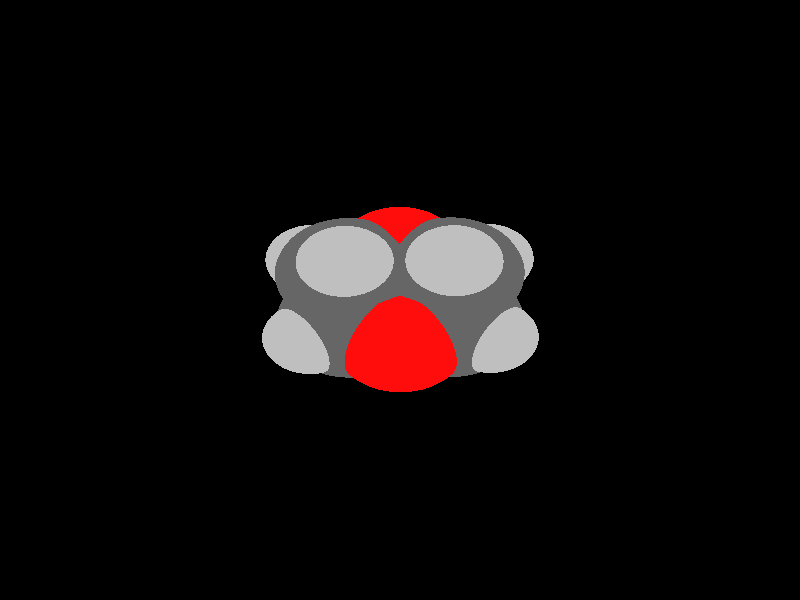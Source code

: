 global_settings {
	ambient_light rgb <0.200000002980232, 0.200000002980232, 0.200000002980232>
	max_trace_level 15
}

background { color rgb <0,0,0> }

camera {
	perspective
	location <-0.0398362750367897, -5.18681343955709, 24.9316440692024>
	angle 40
	up <0.00880636746097385, 0.979529111046382, 0.20110984188952>
	right <0.999959588721596, -0.00899004581395201, 0> * 1
	direction <0.00180798669222343, 0.20110171478371, -0.979568696669699> }

light_source {
	<19.440793601952, 11.5383582537113, 27.079141119334>
	color rgb <1, 1, 1>
	fade_distance 48.3406932929442
	fade_power 0
	spotlight
	area_light <20, 0, 0>, <0, 0, 20>, 20, 20
	circular
	orient
	point_at <-19.440793601952, -11.5383582537113, -27.079141119334>
}

light_source {
	<-19.1646493036493, 19.1770735330807, -8.43563132447531>
	color rgb <0.300000011920929, 0.300000011920929, 0.300000011920929> shadowless
	fade_distance 48.3406932929442
	fade_power 0
	parallel
	point_at <19.1646493036493, -19.1770735330807, 8.43563132447531>
}

#default {
	finish {ambient 0.5 diffuse 1 specular 0.2 roughness .01 metallic 1}
}

union {
cylinder {
	<0.00485752508427591, -1.40499281591429, 0.202033324079366>, 	<-0.560167264306925, -1.07533209668845, -0.0196575441429308>, 0.075
	pigment { rgbt <1, 0.0500000007450581, 0.0500000007450581, 0> }
}
cylinder {
	<-0.560167264306925, -1.07533209668845, -0.0196575441429308>, 	<-1.16936612801372, -0.719898247887697, -0.258680375620312>, 0.075
	pigment { rgbt <0.400000005960464, 0.400000005960464, 0.400000005960464, 0> }
}
cylinder {
	<0.00485752508427591, -1.40499281591429, 0.202033324079366>, 	<0.571134795248061, -1.07617881213518, -0.0177107335284978>, 0.075
	pigment { rgbt <1, 0.0500000007450581, 0.0500000007450581, 0> }
}
cylinder {
	<0.571134795248061, -1.07617881213518, -0.0177107335284978>, 	<1.18168405949475, -0.721657875733684, -0.254634551177508>, 0.075
	pigment { rgbt <0.400000005960464, 0.400000005960464, 0.400000005960464, 0> }
}
cylinder {
	<-1.16936612801372, -0.719898247887697, -0.258680375620312>, 	<-1.16923899615825, 0.00502285788410833, -0.0170949689909392>, 0.075
	pigment { rgbt <0.400000005960464, 0.400000005960464, 0.400000005960464, 0> }
}
cylinder {
	<-1.16923899615825, 0.00502285788410833, -0.0170949689909392>, 	<-1.16911186430279, 0.729943963655914, 0.224490437638433>, 0.075
	pigment { rgbt <0.400000005960464, 0.400000005960464, 0.400000005960464, 0> }
}
cylinder {
	<-1.16936612801372, -0.719898247887697, -0.258680375620312>, 	<-1.7041879974894, -1.04432643161525, -0.0229021480376114>, 0.075
	pigment { rgbt <0.400000005960464, 0.400000005960464, 0.400000005960464, 0> }
}
cylinder {
	<-1.7041879974894, -1.04432643161525, -0.0229021480376114>, 	<-2.04459913343441, -1.25082316044861, 0.127169378321647>, 0.075
	pigment { rgbt <0.75, 0.75, 0.75, 0> }
}
cylinder {
	<-1.16936612801372, -0.719898247887697, -0.258680375620312>, 	<-1.18347573867308, -0.748985484424974, -0.927473710527402>, 0.075
	pigment { rgbt <0.400000005960464, 0.400000005960464, 0.400000005960464, 0> }
}
cylinder {
	<-1.18347573867308, -0.748985484424974, -0.927473710527402>, 	<-1.19246472917462, -0.76751646300842, -1.35355045212614>, 0.075
	pigment { rgbt <0.75, 0.75, 0.75, 0> }
}
cylinder {
	<-1.16911186430279, 0.729943963655914, 0.224490437638433>, 	<-0.558562620363668, 1.08446434747138, -0.0124341832121187>, 0.075
	pigment { rgbt <0.400000005960464, 0.400000005960464, 0.400000005960464, 0> }
}
cylinder {
	<-0.558562620363668, 1.08446434747138, -0.0124341832121187>, 	<0.00771462952784535, 1.41327783789889, -0.232178985222255>, 0.075
	pigment { rgbt <1, 0.0500000007450581, 0.0500000007450581, 0> }
}
cylinder {
	<-1.16911186430279, 0.729943963655914, 0.224490437638433>, 	<-1.70263306195196, 1.055172200193, -0.0131251360889212>, 0.075
	pigment { rgbt <0.400000005960464, 0.400000005960464, 0.400000005960464, 0> }
}
cylinder {
	<-1.70263306195196, 1.055172200193, -0.0131251360889212>, 	<-2.04221632406265, 1.26217815605831, -0.164366121470906>, 0.075
	pigment { rgbt <0.75, 0.75, 0.75, 0> }
}
cylinder {
	<-1.16911186430279, 0.729943963655914, 0.224490437638433>, 	<-1.18547834065217, 0.759053864885722, 0.893231366800333>, 0.075
	pigment { rgbt <0.400000005960464, 0.400000005960464, 0.400000005960464, 0> }
}
cylinder {
	<-1.18547834065217, 0.759053864885722, 0.893231366800333>, 	<-1.1959051415374, 0.777599282813948, 1.31927472294604>, 0.075
	pigment { rgbt <0.75, 0.75, 0.75, 0> }
}
cylinder {
	<0.00771462952784535, 1.41327783789889, -0.232178985222255>, 	<0.572738882501129, 1.08361730315541, -0.0104865365773852>, 0.075
	pigment { rgbt <1, 0.0500000007450581, 0.0500000007450581, 0> }
}
cylinder {
	<0.572738882501129, 1.08361730315541, -0.0104865365773852>, 	<1.18193716910609, 0.728183652528559, 0.228537999373107>, 0.075
	pigment { rgbt <0.400000005960464, 0.400000005960464, 0.400000005960464, 0> }
}
cylinder {
	<1.18193716910609, 0.728183652528559, 0.228537999373107>, 	<1.18181061430042, 0.00326288839743721, -0.0130482759022005>, 0.075
	pigment { rgbt <0.400000005960464, 0.400000005960464, 0.400000005960464, 0> }
}
cylinder {
	<1.18181061430042, 0.00326288839743721, -0.0130482759022005>, 	<1.18168405949475, -0.721657875733684, -0.254634551177508>, 0.075
	pigment { rgbt <0.400000005960464, 0.400000005960464, 0.400000005960464, 0> }
}
cylinder {
	<1.18193716910609, 0.728183652528559, 0.228537999373107>, 	<1.71675982083268, 1.05261235761054, -0.00723768568031471>, 0.075
	pigment { rgbt <0.400000005960464, 0.400000005960464, 0.400000005960464, 0> }
}
cylinder {
	<1.71675982083268, 1.05261235761054, -0.00723768568031471>, 	<2.05717144947189, 1.2591094151262, -0.157307591439635>, 0.075
	pigment { rgbt <0.75, 0.75, 0.75, 0> }
}
cylinder {
	<1.18193716910609, 0.728183652528559, 0.228537999373107>, 	<1.19604412931616, 0.757269941732832, 0.897331442764432>, 0.075
	pigment { rgbt <0.400000005960464, 0.400000005960464, 0.400000005960464, 0> }
}
cylinder {
	<1.19604412931616, 0.757269941732832, 0.897331442764432>, 	<1.20503143134884, 0.775800316965769, 1.32340825759402>, 0.075
	pigment { rgbt <0.75, 0.75, 0.75, 0> }
}
cylinder {
	<1.18168405949475, -0.721657875733684, -0.254634551177508>, 	<1.71520509756976, -1.04688602784388, -0.0170184865708217>, 0.075
	pigment { rgbt <0.400000005960464, 0.400000005960464, 0.400000005960464, 0> }
}
cylinder {
	<1.71520509756976, -1.04688602784388, -0.0170184865708217>, 	<2.05478825986849, -1.25389193104244, 0.13422281203524>, 0.075
	pigment { rgbt <0.75, 0.75, 0.75, 0> }
}
cylinder {
	<1.18168405949475, -0.721657875733684, -0.254634551177508>, 	<1.19805142758839, -0.7507671270628, -0.923375490737254>, 0.075
	pigment { rgbt <0.400000005960464, 0.400000005960464, 0.400000005960464, 0> }
}
cylinder {
	<1.19805142758839, -0.7507671270628, -0.923375490737254>, 	<1.2084787966234, -0.769312131012438, -1.3494188549311>, 0.075
	pigment { rgbt <0.75, 0.75, 0.75, 0> }
}
sphere {
	<0.00485752508427591, -1.40499281591429, 0.202033324079366>, 0.3564
	pigment { rgbt <1, 0.0500000007450581, 0.0500000007450581,0> }
}
sphere {
	<-1.16936612801372, -0.719898247887697, -0.258680375620312>, 0.4104
	pigment { rgbt <0.400000005960464, 0.400000005960464, 0.400000005960464,0> }
}
sphere {
	<-1.16911186430279, 0.729943963655914, 0.224490437638433>, 0.4104
	pigment { rgbt <0.400000005960464, 0.400000005960464, 0.400000005960464,0> }
}
sphere {
	<0.00771462952784535, 1.41327783789889, -0.232178985222255>, 0.3564
	pigment { rgbt <1, 0.0500000007450581, 0.0500000007450581,0> }
}
sphere {
	<1.18193716910609, 0.728183652528559, 0.228537999373107>, 0.4104
	pigment { rgbt <0.400000005960464, 0.400000005960464, 0.400000005960464,0> }
}
sphere {
	<1.18168405949475, -0.721657875733684, -0.254634551177508>, 0.4104
	pigment { rgbt <0.400000005960464, 0.400000005960464, 0.400000005960464,0> }
}
sphere {
	<-2.04221632406265, 1.26217815605831, -0.164366121470906>, 0.1674
	pigment { rgbt <0.75, 0.75, 0.75,0> }
}
sphere {
	<-1.1959051415374, 0.777599282813948, 1.31927472294604>, 0.1674
	pigment { rgbt <0.75, 0.75, 0.75,0> }
}
sphere {
	<2.05717144947189, 1.2591094151262, -0.157307591439635>, 0.1674
	pigment { rgbt <0.75, 0.75, 0.75,0> }
}
sphere {
	<1.20503143134884, 0.775800316965769, 1.32340825759402>, 0.1674
	pigment { rgbt <0.75, 0.75, 0.75,0> }
}
sphere {
	<2.05478825986849, -1.25389193104244, 0.13422281203524>, 0.1674
	pigment { rgbt <0.75, 0.75, 0.75,0> }
}
sphere {
	<1.2084787966234, -0.769312131012438, -1.3494188549311>, 0.1674
	pigment { rgbt <0.75, 0.75, 0.75,0> }
}
sphere {
	<-2.04459913343441, -1.25082316044861, 0.127169378321647>, 0.1674
	pigment { rgbt <0.75, 0.75, 0.75,0> }
}
sphere {
	<-1.19246472917462, -0.76751646300842, -1.35355045212614>, 0.1674
	pigment { rgbt <0.75, 0.75, 0.75,0> }
}
}
merge {
}
union {
}
merge {
sphere {
	<0.00485752508427591, -1.40499281591429, 0.202033324079366>, 1.519848
	pigment { rgbt <0, 0, 0,0> }
}
sphere {
	<-1.16936612801372, -0.719898247887697, -0.258680375620312>, 1.69983
	pigment { rgbt <0, 0, 0,0> }
}
sphere {
	<-1.16911186430279, 0.729943963655914, 0.224490437638433>, 1.69983
	pigment { rgbt <0, 0, 0,0> }
}
sphere {
	<0.00771462952784535, 1.41327783789889, -0.232178985222255>, 1.519848
	pigment { rgbt <0, 0, 0,0> }
}
sphere {
	<1.18193716910609, 0.728183652528559, 0.228537999373107>, 1.69983
	pigment { rgbt <0, 0, 0,0> }
}
sphere {
	<1.18168405949475, -0.721657875733684, -0.254634551177508>, 1.69983
	pigment { rgbt <0, 0, 0,0> }
}
sphere {
	<-2.04221632406265, 1.26217815605831, -0.164366121470906>, 1.09989
	pigment { rgbt <0, 0, 0,0> }
}
sphere {
	<-1.1959051415374, 0.777599282813948, 1.31927472294604>, 1.09989
	pigment { rgbt <0, 0, 0,0> }
}
sphere {
	<2.05717144947189, 1.2591094151262, -0.157307591439635>, 1.09989
	pigment { rgbt <0, 0, 0,0> }
}
sphere {
	<1.20503143134884, 0.775800316965769, 1.32340825759402>, 1.09989
	pigment { rgbt <0, 0, 0,0> }
}
sphere {
	<2.05478825986849, -1.25389193104244, 0.13422281203524>, 1.09989
	pigment { rgbt <0, 0, 0,0> }
}
sphere {
	<1.2084787966234, -0.769312131012438, -1.3494188549311>, 1.09989
	pigment { rgbt <0, 0, 0,0> }
}
sphere {
	<-2.04459913343441, -1.25082316044861, 0.127169378321647>, 1.09989
	pigment { rgbt <0, 0, 0,0> }
}
sphere {
	<-1.19246472917462, -0.76751646300842, -1.35355045212614>, 1.09989
	pigment { rgbt <0, 0, 0,0> }
}
sphere {
	<0.00485752508427591, -1.40499281591429, 0.202033324079366>, 1.52
	pigment { rgbt <1, 0.0500000007450581, 0.0500000007450581,0.350000023841858> }
}
sphere {
	<-1.16936612801372, -0.719898247887697, -0.258680375620312>, 1.7
	pigment { rgbt <0.400000005960464, 0.400000005960464, 0.400000005960464,0.350000023841858> }
}
sphere {
	<-1.16911186430279, 0.729943963655914, 0.224490437638433>, 1.7
	pigment { rgbt <0.400000005960464, 0.400000005960464, 0.400000005960464,0.350000023841858> }
}
sphere {
	<0.00771462952784535, 1.41327783789889, -0.232178985222255>, 1.52
	pigment { rgbt <1, 0.0500000007450581, 0.0500000007450581,0.350000023841858> }
}
sphere {
	<1.18193716910609, 0.728183652528559, 0.228537999373107>, 1.7
	pigment { rgbt <0.400000005960464, 0.400000005960464, 0.400000005960464,0.350000023841858> }
}
sphere {
	<1.18168405949475, -0.721657875733684, -0.254634551177508>, 1.7
	pigment { rgbt <0.400000005960464, 0.400000005960464, 0.400000005960464,0.350000023841858> }
}
sphere {
	<-2.04221632406265, 1.26217815605831, -0.164366121470906>, 1.1
	pigment { rgbt <0.75, 0.75, 0.75,0.350000023841858> }
}
sphere {
	<-1.1959051415374, 0.777599282813948, 1.31927472294604>, 1.1
	pigment { rgbt <0.75, 0.75, 0.75,0.350000023841858> }
}
sphere {
	<2.05717144947189, 1.2591094151262, -0.157307591439635>, 1.1
	pigment { rgbt <0.75, 0.75, 0.75,0.350000023841858> }
}
sphere {
	<1.20503143134884, 0.775800316965769, 1.32340825759402>, 1.1
	pigment { rgbt <0.75, 0.75, 0.75,0.350000023841858> }
}
sphere {
	<2.05478825986849, -1.25389193104244, 0.13422281203524>, 1.1
	pigment { rgbt <0.75, 0.75, 0.75,0.350000023841858> }
}
sphere {
	<1.2084787966234, -0.769312131012438, -1.3494188549311>, 1.1
	pigment { rgbt <0.75, 0.75, 0.75,0.350000023841858> }
}
sphere {
	<-2.04459913343441, -1.25082316044861, 0.127169378321647>, 1.1
	pigment { rgbt <0.75, 0.75, 0.75,0.350000023841858> }
}
sphere {
	<-1.19246472917462, -0.76751646300842, -1.35355045212614>, 1.1
	pigment { rgbt <0.75, 0.75, 0.75,0.350000023841858> }
}
}
